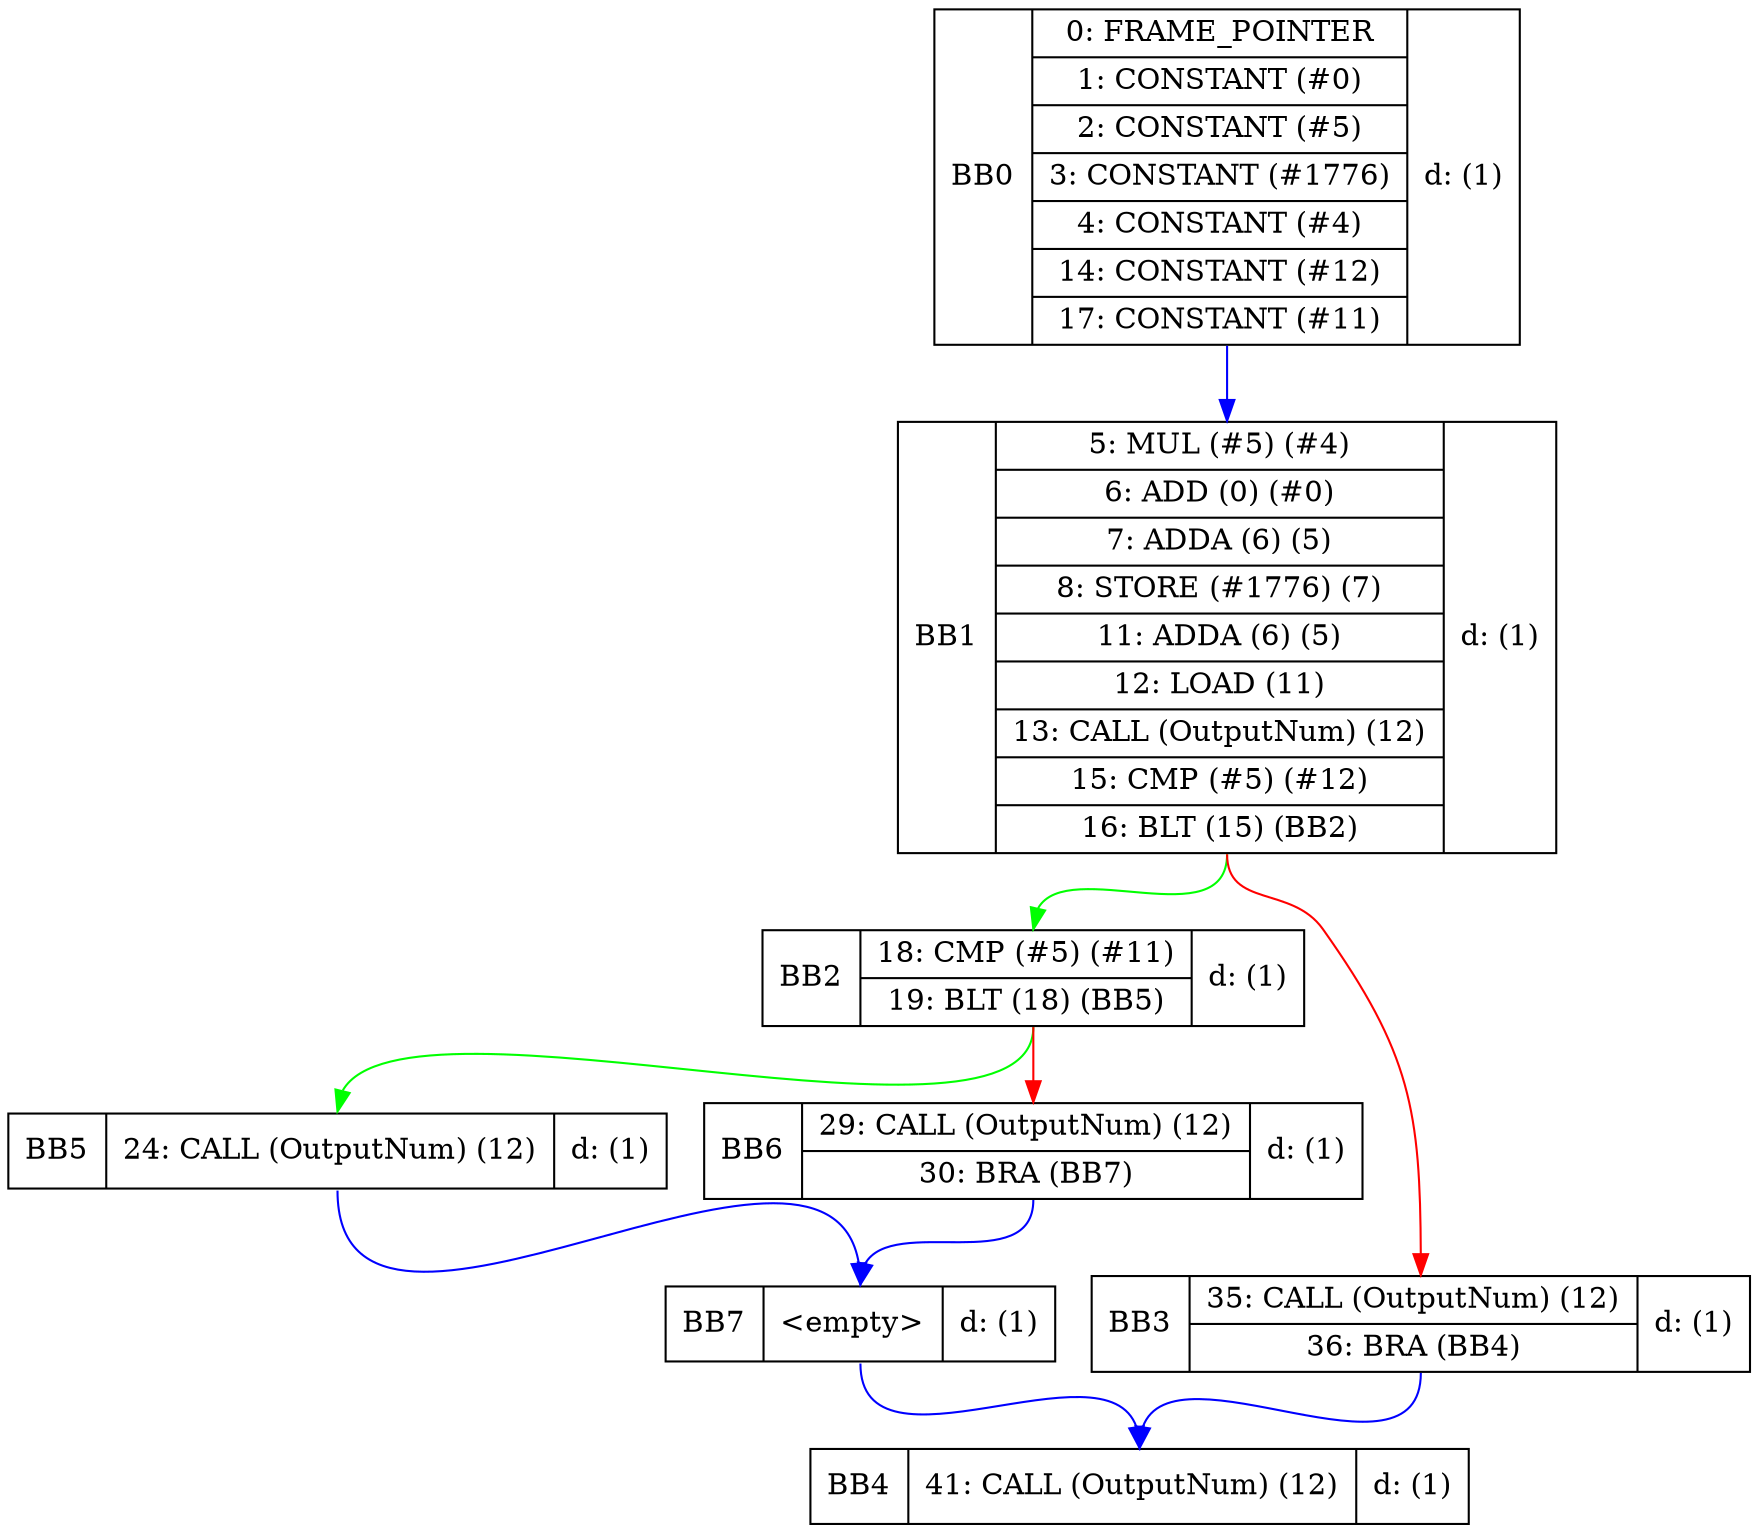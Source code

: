digraph G {bb0[shape=record, label="<b>BB0 | {0: FRAME_POINTER|1: CONSTANT (#0)|2: CONSTANT (#5)|3: CONSTANT (#1776)|4: CONSTANT (#4)|14: CONSTANT (#12)|17: CONSTANT (#11)} | d: (1)\n"]bb1[shape=record, label="<b>BB1 | {5: MUL (#5)  (#4)|6: ADD (0)  (#0)|7: ADDA (6)  (5)|8: STORE (#1776)  (7)|11: ADDA (6)  (5)|12: LOAD (11)|13: CALL (OutputNum) (12)|15: CMP (#5)  (#12)|16: BLT (15) (BB2)} | d: (1)\n"]bb2[shape=record, label="<b>BB2 | {18: CMP (#5)  (#11)|19: BLT (18) (BB5)} | d: (1)\n"]bb3[shape=record, label="<b>BB3 | {35: CALL (OutputNum) (12)|36: BRA (BB4)} | d: (1)\n"]bb4[shape=record, label="<b>BB4 | {41: CALL (OutputNum) (12)} | d: (1)\n"]bb5[shape=record, label="<b>BB5 | {24: CALL (OutputNum) (12)} | d: (1)\n"]bb6[shape=record, label="<b>BB6 | {29: CALL (OutputNum) (12)|30: BRA (BB7)} | d: (1)\n"]bb7[shape=record, label="<b>BB7 | {\<empty\>} | d: (1)\n"]bb0:s -> bb1:n[color="blue"];bb1:s -> bb2:n[color="green"]; bb1:s -> bb3:n[color="red"];bb2:s -> bb5:n[color="green"]; bb2:s -> bb6:n[color="red"];bb3:s -> bb4:n[color="blue"];bb5:s -> bb7:n[color="blue"];bb6:s -> bb7:n[color="blue"];bb7:s -> bb4:n[color="blue"];}
